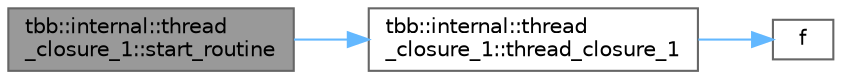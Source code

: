 digraph "tbb::internal::thread_closure_1::start_routine"
{
 // LATEX_PDF_SIZE
  bgcolor="transparent";
  edge [fontname=Helvetica,fontsize=10,labelfontname=Helvetica,labelfontsize=10];
  node [fontname=Helvetica,fontsize=10,shape=box,height=0.2,width=0.4];
  rankdir="LR";
  Node1 [id="Node000001",label="tbb::internal::thread\l_closure_1::start_routine",height=0.2,width=0.4,color="gray40", fillcolor="grey60", style="filled", fontcolor="black",tooltip="Routine passed to Windows's _beginthreadex by thread::internal_start() inside tbb...."];
  Node1 -> Node2 [id="edge1_Node000001_Node000002",color="steelblue1",style="solid",tooltip=" "];
  Node2 [id="Node000002",label="tbb::internal::thread\l_closure_1::thread_closure_1",height=0.2,width=0.4,color="grey40", fillcolor="white", style="filled",URL="$structtbb_1_1internal_1_1thread__closure__1.html#afef38584bcf65f3f71700cfec80b8b18",tooltip=" "];
  Node2 -> Node3 [id="edge2_Node000002_Node000003",color="steelblue1",style="solid",tooltip=" "];
  Node3 [id="Node000003",label="f",height=0.2,width=0.4,color="grey40", fillcolor="white", style="filled",URL="$cxx11__tensor__map_8cpp.html#a7f507fea02198f6cb81c86640c7b1a4e",tooltip=" "];
}
